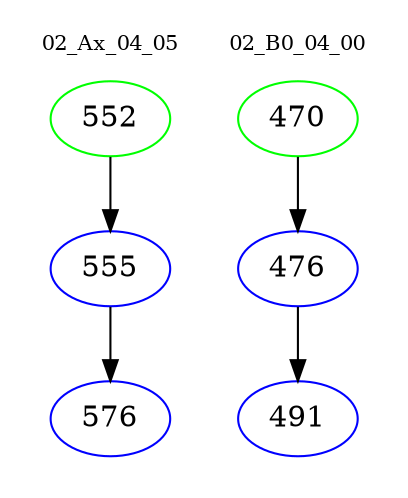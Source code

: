 digraph{
subgraph cluster_0 {
color = white
label = "02_Ax_04_05";
fontsize=10;
T0_552 [label="552", color="green"]
T0_552 -> T0_555 [color="black"]
T0_555 [label="555", color="blue"]
T0_555 -> T0_576 [color="black"]
T0_576 [label="576", color="blue"]
}
subgraph cluster_1 {
color = white
label = "02_B0_04_00";
fontsize=10;
T1_470 [label="470", color="green"]
T1_470 -> T1_476 [color="black"]
T1_476 [label="476", color="blue"]
T1_476 -> T1_491 [color="black"]
T1_491 [label="491", color="blue"]
}
}
